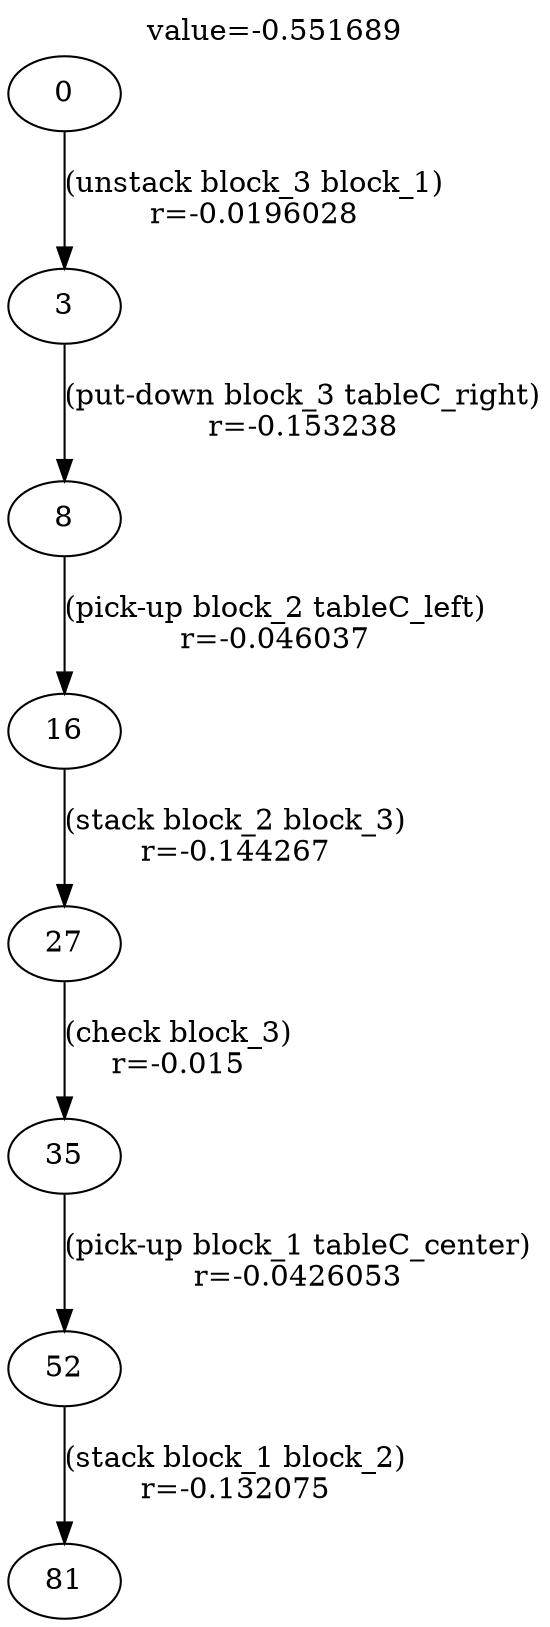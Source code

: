 digraph g{
label="value=-0.551689"
labelloc=top
0->3 [ label="(unstack block_3 block_1)
r=-0.0196028" ];
3->8 [ label="(put-down block_3 tableC_right)
r=-0.153238" ];
8->16 [ label="(pick-up block_2 tableC_left)
r=-0.046037" ];
16->27 [ label="(stack block_2 block_3)
r=-0.144267" ];
27->35 [ label="(check block_3)
r=-0.015" ];
35->52 [ label="(pick-up block_1 tableC_center)
r=-0.0426053" ];
52->81 [ label="(stack block_1 block_2)
r=-0.132075" ];
}
